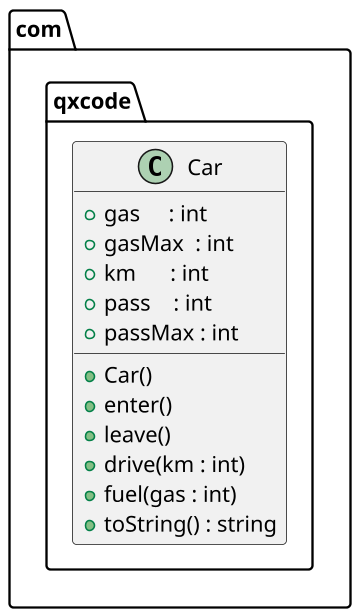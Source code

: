 @startuml

skinparam defaultFontName Hasklig
skinparam dpi 150

package com.qxcode {
  class Car {
    + gas     : int
    + gasMax  : int
    + km      : int
    + pass    : int
    + passMax : int
    __
    + Car()
    + enter()
    + leave()
    + drive(km : int)
    + fuel(gas : int)
    + toString() : string
  }
}
@enduml